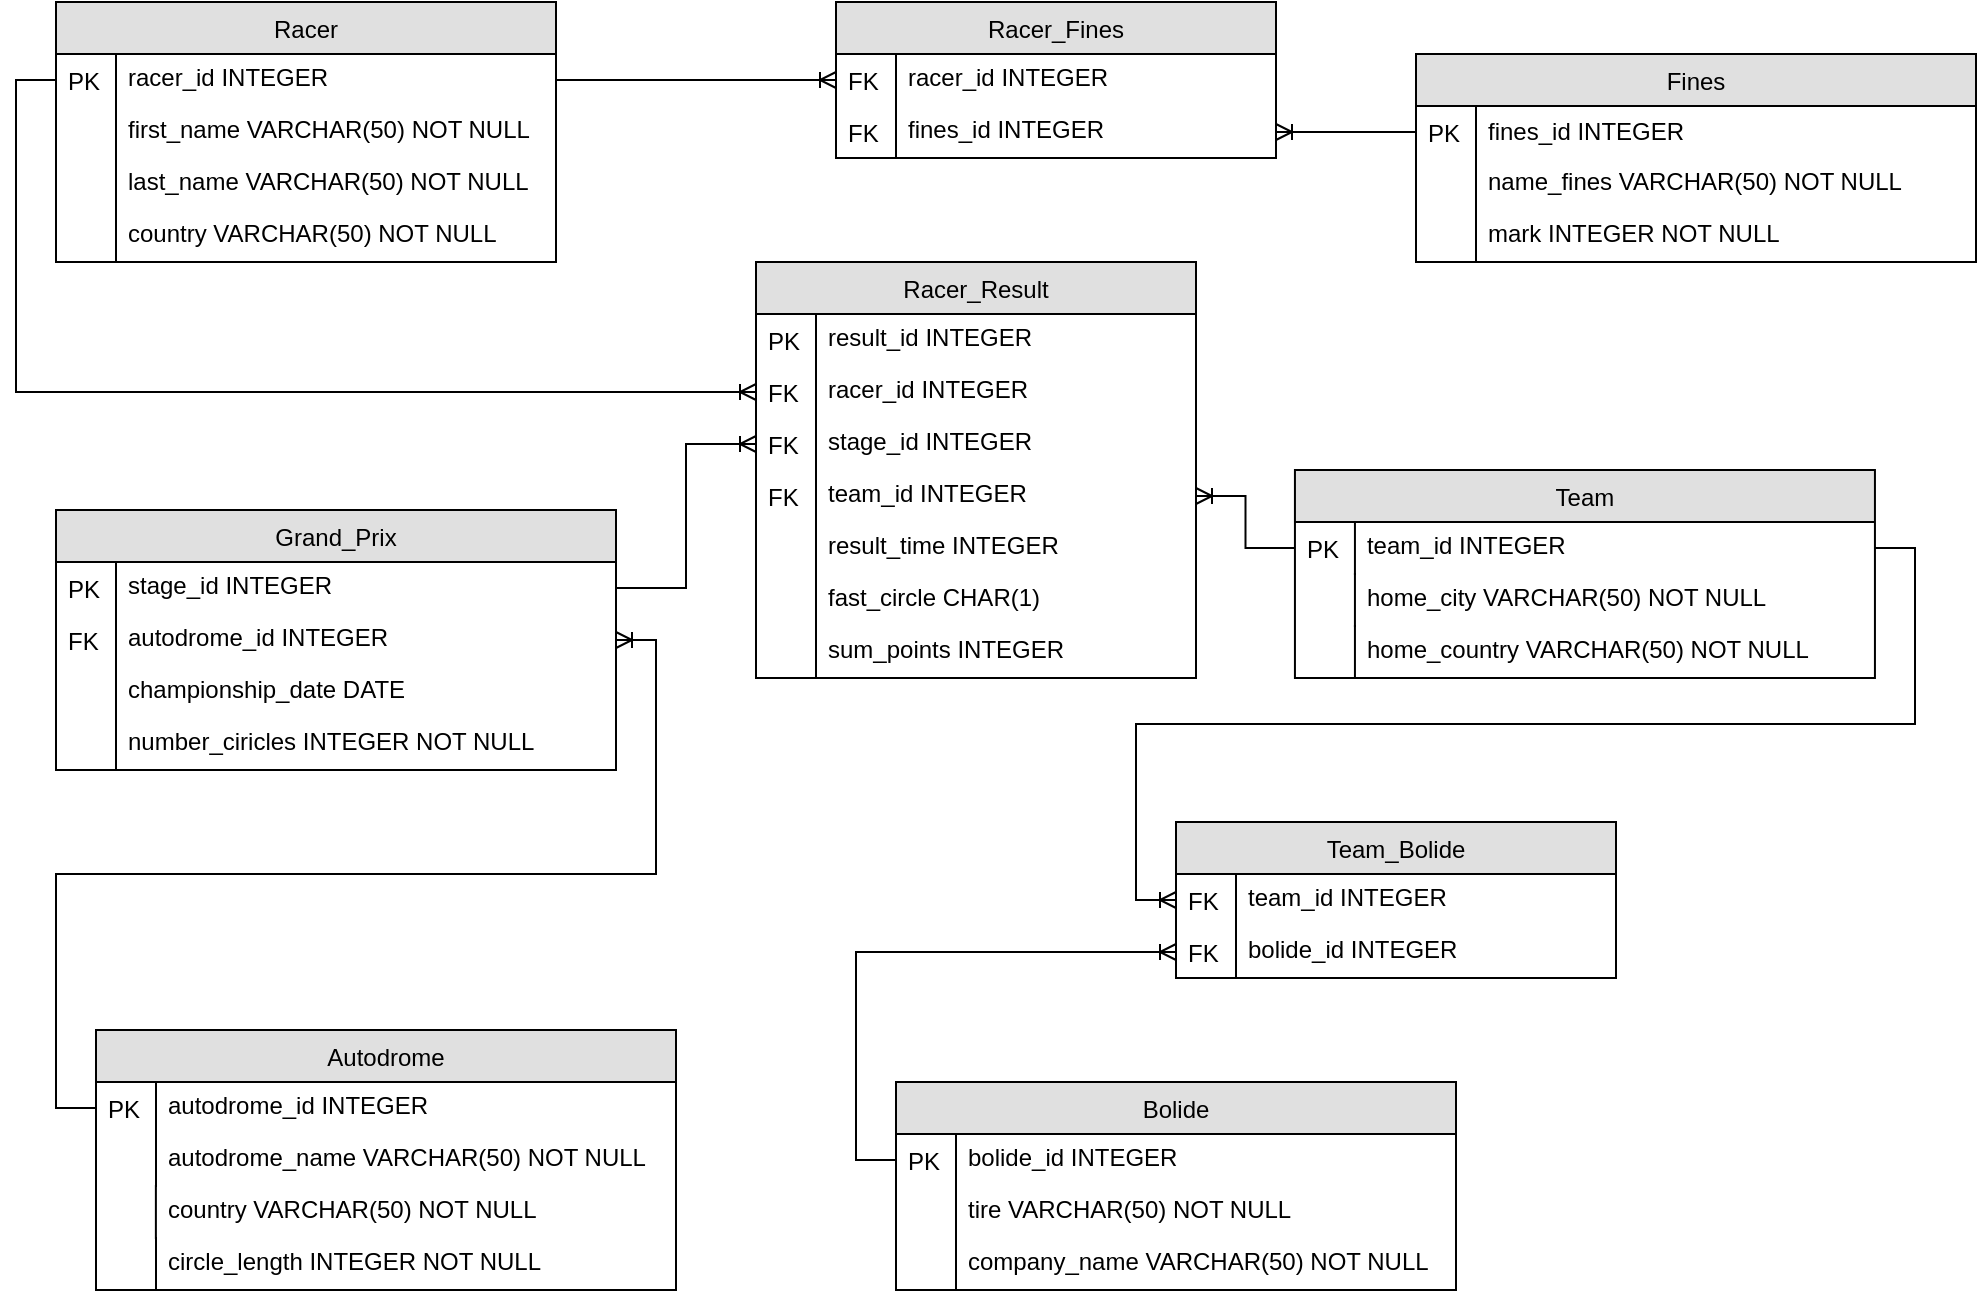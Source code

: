 <mxfile version="12.6.5" type="device"><diagram name="Page-1" id="2ca16b54-16f6-2749-3443-fa8db7711227"><mxGraphModel dx="749" dy="825" grid="1" gridSize="10" guides="1" tooltips="1" connect="1" arrows="1" fold="1" page="1" pageScale="1" pageWidth="1100" pageHeight="850" background="#ffffff" math="0" shadow="0"><root><mxCell id="0"/><mxCell id="1" parent="0"/><mxCell id="ac8D6K55QPLFqaJgQrFq-16" value="Racer" style="swimlane;fontStyle=0;childLayout=stackLayout;horizontal=1;startSize=26;fillColor=#e0e0e0;horizontalStack=0;resizeParent=1;resizeLast=0;collapsible=1;marginBottom=0;swimlaneFillColor=#ffffff;align=center;" vertex="1" parent="1"><mxGeometry x="190" y="70" width="250" height="130" as="geometry"/></mxCell><mxCell id="ac8D6K55QPLFqaJgQrFq-17" value="racer_id INTEGER " style="shape=partialRectangle;top=0;left=0;right=0;bottom=0;align=left;verticalAlign=top;spacingTop=-2;fillColor=none;spacingLeft=34;spacingRight=4;overflow=hidden;rotatable=0;points=[[0,0.5],[1,0.5]];portConstraint=eastwest;dropTarget=0;" vertex="1" parent="ac8D6K55QPLFqaJgQrFq-16"><mxGeometry y="26" width="250" height="26" as="geometry"/></mxCell><mxCell id="ac8D6K55QPLFqaJgQrFq-18" value="PK" style="shape=partialRectangle;top=0;left=0;bottom=0;fillColor=none;align=left;verticalAlign=middle;spacingLeft=4;spacingRight=4;overflow=hidden;rotatable=0;points=[];portConstraint=eastwest;part=1;" vertex="1" connectable="0" parent="ac8D6K55QPLFqaJgQrFq-17"><mxGeometry width="30" height="26" as="geometry"/></mxCell><mxCell id="ac8D6K55QPLFqaJgQrFq-19" value="first_name VARCHAR(50) NOT NULL" style="shape=partialRectangle;top=0;left=0;right=0;bottom=0;align=left;verticalAlign=top;spacingTop=-2;fillColor=none;spacingLeft=34;spacingRight=4;overflow=hidden;rotatable=0;points=[[0,0.5],[1,0.5]];portConstraint=eastwest;dropTarget=0;" vertex="1" parent="ac8D6K55QPLFqaJgQrFq-16"><mxGeometry y="52" width="250" height="26" as="geometry"/></mxCell><mxCell id="ac8D6K55QPLFqaJgQrFq-20" value="" style="shape=partialRectangle;top=0;left=0;bottom=0;fillColor=none;align=left;verticalAlign=middle;spacingLeft=4;spacingRight=4;overflow=hidden;rotatable=0;points=[];portConstraint=eastwest;part=1;" vertex="1" connectable="0" parent="ac8D6K55QPLFqaJgQrFq-19"><mxGeometry width="30" height="26" as="geometry"/></mxCell><mxCell id="ac8D6K55QPLFqaJgQrFq-21" value="last_name VARCHAR(50) NOT NULL" style="shape=partialRectangle;top=0;left=0;right=0;bottom=0;align=left;verticalAlign=top;spacingTop=-2;fillColor=none;spacingLeft=34;spacingRight=4;overflow=hidden;rotatable=0;points=[[0,0.5],[1,0.5]];portConstraint=eastwest;dropTarget=0;" vertex="1" parent="ac8D6K55QPLFqaJgQrFq-16"><mxGeometry y="78" width="250" height="26" as="geometry"/></mxCell><mxCell id="ac8D6K55QPLFqaJgQrFq-22" value="" style="shape=partialRectangle;top=0;left=0;bottom=0;fillColor=none;align=left;verticalAlign=middle;spacingLeft=4;spacingRight=4;overflow=hidden;rotatable=0;points=[];portConstraint=eastwest;part=1;" vertex="1" connectable="0" parent="ac8D6K55QPLFqaJgQrFq-21"><mxGeometry width="30" height="26" as="geometry"/></mxCell><mxCell id="ac8D6K55QPLFqaJgQrFq-23" value="country VARCHAR(50) NOT NULL" style="shape=partialRectangle;top=0;left=0;right=0;bottom=0;align=left;verticalAlign=top;spacingTop=-2;fillColor=none;spacingLeft=34;spacingRight=4;overflow=hidden;rotatable=0;points=[[0,0.5],[1,0.5]];portConstraint=eastwest;dropTarget=0;" vertex="1" parent="ac8D6K55QPLFqaJgQrFq-16"><mxGeometry y="104" width="250" height="26" as="geometry"/></mxCell><mxCell id="ac8D6K55QPLFqaJgQrFq-24" value="" style="shape=partialRectangle;top=0;left=0;bottom=0;fillColor=none;align=left;verticalAlign=middle;spacingLeft=4;spacingRight=4;overflow=hidden;rotatable=0;points=[];portConstraint=eastwest;part=1;" vertex="1" connectable="0" parent="ac8D6K55QPLFqaJgQrFq-23"><mxGeometry width="30" height="26" as="geometry"/></mxCell><mxCell id="ac8D6K55QPLFqaJgQrFq-25" value="Racer_Result" style="swimlane;fontStyle=0;childLayout=stackLayout;horizontal=1;startSize=26;fillColor=#e0e0e0;horizontalStack=0;resizeParent=1;resizeLast=0;collapsible=1;marginBottom=0;swimlaneFillColor=#ffffff;align=center;" vertex="1" parent="1"><mxGeometry x="540" y="200" width="220" height="208" as="geometry"/></mxCell><mxCell id="ac8D6K55QPLFqaJgQrFq-26" value="result_id INTEGER " style="shape=partialRectangle;top=0;left=0;right=0;bottom=0;align=left;verticalAlign=top;spacingTop=-2;fillColor=none;spacingLeft=34;spacingRight=4;overflow=hidden;rotatable=0;points=[[0,0.5],[1,0.5]];portConstraint=eastwest;dropTarget=0;" vertex="1" parent="ac8D6K55QPLFqaJgQrFq-25"><mxGeometry y="26" width="220" height="26" as="geometry"/></mxCell><mxCell id="ac8D6K55QPLFqaJgQrFq-27" value="PK" style="shape=partialRectangle;top=0;left=0;bottom=0;fillColor=none;align=left;verticalAlign=middle;spacingLeft=4;spacingRight=4;overflow=hidden;rotatable=0;points=[];portConstraint=eastwest;part=1;" vertex="1" connectable="0" parent="ac8D6K55QPLFqaJgQrFq-26"><mxGeometry width="30" height="26" as="geometry"/></mxCell><mxCell id="ac8D6K55QPLFqaJgQrFq-28" value="racer_id INTEGER" style="shape=partialRectangle;top=0;left=0;right=0;bottom=0;align=left;verticalAlign=top;spacingTop=-2;fillColor=none;spacingLeft=34;spacingRight=4;overflow=hidden;rotatable=0;points=[[0,0.5],[1,0.5]];portConstraint=eastwest;dropTarget=0;" vertex="1" parent="ac8D6K55QPLFqaJgQrFq-25"><mxGeometry y="52" width="220" height="26" as="geometry"/></mxCell><mxCell id="ac8D6K55QPLFqaJgQrFq-29" value="FK" style="shape=partialRectangle;top=0;left=0;bottom=0;fillColor=none;align=left;verticalAlign=middle;spacingLeft=4;spacingRight=4;overflow=hidden;rotatable=0;points=[];portConstraint=eastwest;part=1;" vertex="1" connectable="0" parent="ac8D6K55QPLFqaJgQrFq-28"><mxGeometry width="30" height="26" as="geometry"/></mxCell><mxCell id="ac8D6K55QPLFqaJgQrFq-30" value="stage_id INTEGER" style="shape=partialRectangle;top=0;left=0;right=0;bottom=0;align=left;verticalAlign=top;spacingTop=-2;fillColor=none;spacingLeft=34;spacingRight=4;overflow=hidden;rotatable=0;points=[[0,0.5],[1,0.5]];portConstraint=eastwest;dropTarget=0;" vertex="1" parent="ac8D6K55QPLFqaJgQrFq-25"><mxGeometry y="78" width="220" height="26" as="geometry"/></mxCell><mxCell id="ac8D6K55QPLFqaJgQrFq-31" value="FK" style="shape=partialRectangle;top=0;left=0;bottom=0;fillColor=none;align=left;verticalAlign=middle;spacingLeft=4;spacingRight=4;overflow=hidden;rotatable=0;points=[];portConstraint=eastwest;part=1;" vertex="1" connectable="0" parent="ac8D6K55QPLFqaJgQrFq-30"><mxGeometry width="30" height="26" as="geometry"/></mxCell><mxCell id="ac8D6K55QPLFqaJgQrFq-32" value="team_id INTEGER" style="shape=partialRectangle;top=0;left=0;right=0;bottom=0;align=left;verticalAlign=top;spacingTop=-2;fillColor=none;spacingLeft=34;spacingRight=4;overflow=hidden;rotatable=0;points=[[0,0.5],[1,0.5]];portConstraint=eastwest;dropTarget=0;" vertex="1" parent="ac8D6K55QPLFqaJgQrFq-25"><mxGeometry y="104" width="220" height="26" as="geometry"/></mxCell><mxCell id="ac8D6K55QPLFqaJgQrFq-33" value="FK" style="shape=partialRectangle;top=0;left=0;bottom=0;fillColor=none;align=left;verticalAlign=middle;spacingLeft=4;spacingRight=4;overflow=hidden;rotatable=0;points=[];portConstraint=eastwest;part=1;" vertex="1" connectable="0" parent="ac8D6K55QPLFqaJgQrFq-32"><mxGeometry width="30" height="26" as="geometry"/></mxCell><mxCell id="ac8D6K55QPLFqaJgQrFq-34" value="result_time INTEGER" style="shape=partialRectangle;top=0;left=0;right=0;bottom=0;align=left;verticalAlign=top;spacingTop=-2;fillColor=none;spacingLeft=34;spacingRight=4;overflow=hidden;rotatable=0;points=[[0,0.5],[1,0.5]];portConstraint=eastwest;dropTarget=0;" vertex="1" parent="ac8D6K55QPLFqaJgQrFq-25"><mxGeometry y="130" width="220" height="26" as="geometry"/></mxCell><mxCell id="ac8D6K55QPLFqaJgQrFq-35" value="" style="shape=partialRectangle;top=0;left=0;bottom=0;fillColor=none;align=left;verticalAlign=middle;spacingLeft=4;spacingRight=4;overflow=hidden;rotatable=0;points=[];portConstraint=eastwest;part=1;" vertex="1" connectable="0" parent="ac8D6K55QPLFqaJgQrFq-34"><mxGeometry width="30" height="26" as="geometry"/></mxCell><mxCell id="ac8D6K55QPLFqaJgQrFq-36" value="fast_circle CHAR(1)" style="shape=partialRectangle;top=0;left=0;right=0;bottom=0;align=left;verticalAlign=top;spacingTop=-2;fillColor=none;spacingLeft=34;spacingRight=4;overflow=hidden;rotatable=0;points=[[0,0.5],[1,0.5]];portConstraint=eastwest;dropTarget=0;" vertex="1" parent="ac8D6K55QPLFqaJgQrFq-25"><mxGeometry y="156" width="220" height="26" as="geometry"/></mxCell><mxCell id="ac8D6K55QPLFqaJgQrFq-37" value="" style="shape=partialRectangle;top=0;left=0;bottom=0;fillColor=none;align=left;verticalAlign=middle;spacingLeft=4;spacingRight=4;overflow=hidden;rotatable=0;points=[];portConstraint=eastwest;part=1;" vertex="1" connectable="0" parent="ac8D6K55QPLFqaJgQrFq-36"><mxGeometry width="30" height="26" as="geometry"/></mxCell><mxCell id="ac8D6K55QPLFqaJgQrFq-38" value="sum_points INTEGER" style="shape=partialRectangle;top=0;left=0;right=0;bottom=0;align=left;verticalAlign=top;spacingTop=-2;fillColor=none;spacingLeft=34;spacingRight=4;overflow=hidden;rotatable=0;points=[[0,0.5],[1,0.5]];portConstraint=eastwest;dropTarget=0;" vertex="1" parent="ac8D6K55QPLFqaJgQrFq-25"><mxGeometry y="182" width="220" height="26" as="geometry"/></mxCell><mxCell id="ac8D6K55QPLFqaJgQrFq-39" value="" style="shape=partialRectangle;top=0;left=0;bottom=0;fillColor=none;align=left;verticalAlign=middle;spacingLeft=4;spacingRight=4;overflow=hidden;rotatable=0;points=[];portConstraint=eastwest;part=1;" vertex="1" connectable="0" parent="ac8D6K55QPLFqaJgQrFq-38"><mxGeometry width="30" height="26" as="geometry"/></mxCell><mxCell id="ac8D6K55QPLFqaJgQrFq-40" value="Grand_Prix" style="swimlane;fontStyle=0;childLayout=stackLayout;horizontal=1;startSize=26;fillColor=#e0e0e0;horizontalStack=0;resizeParent=1;resizeLast=0;collapsible=1;marginBottom=0;swimlaneFillColor=#ffffff;align=center;" vertex="1" parent="1"><mxGeometry x="190" y="324" width="280" height="130" as="geometry"/></mxCell><mxCell id="ac8D6K55QPLFqaJgQrFq-41" value="stage_id INTEGER " style="shape=partialRectangle;top=0;left=0;right=0;bottom=0;align=left;verticalAlign=top;spacingTop=-2;fillColor=none;spacingLeft=34;spacingRight=4;overflow=hidden;rotatable=0;points=[[0,0.5],[1,0.5]];portConstraint=eastwest;dropTarget=0;" vertex="1" parent="ac8D6K55QPLFqaJgQrFq-40"><mxGeometry y="26" width="280" height="26" as="geometry"/></mxCell><mxCell id="ac8D6K55QPLFqaJgQrFq-42" value="PK" style="shape=partialRectangle;top=0;left=0;bottom=0;fillColor=none;align=left;verticalAlign=middle;spacingLeft=4;spacingRight=4;overflow=hidden;rotatable=0;points=[];portConstraint=eastwest;part=1;" vertex="1" connectable="0" parent="ac8D6K55QPLFqaJgQrFq-41"><mxGeometry width="30" height="26" as="geometry"/></mxCell><mxCell id="ac8D6K55QPLFqaJgQrFq-43" value="autodrome_id INTEGER" style="shape=partialRectangle;top=0;left=0;right=0;bottom=0;align=left;verticalAlign=top;spacingTop=-2;fillColor=none;spacingLeft=34;spacingRight=4;overflow=hidden;rotatable=0;points=[[0,0.5],[1,0.5]];portConstraint=eastwest;dropTarget=0;" vertex="1" parent="ac8D6K55QPLFqaJgQrFq-40"><mxGeometry y="52" width="280" height="26" as="geometry"/></mxCell><mxCell id="ac8D6K55QPLFqaJgQrFq-44" value="FK" style="shape=partialRectangle;top=0;left=0;bottom=0;fillColor=none;align=left;verticalAlign=middle;spacingLeft=4;spacingRight=4;overflow=hidden;rotatable=0;points=[];portConstraint=eastwest;part=1;" vertex="1" connectable="0" parent="ac8D6K55QPLFqaJgQrFq-43"><mxGeometry width="30" height="26" as="geometry"/></mxCell><mxCell id="ac8D6K55QPLFqaJgQrFq-45" value="championship_date DATE" style="shape=partialRectangle;top=0;left=0;right=0;bottom=0;align=left;verticalAlign=top;spacingTop=-2;fillColor=none;spacingLeft=34;spacingRight=4;overflow=hidden;rotatable=0;points=[[0,0.5],[1,0.5]];portConstraint=eastwest;dropTarget=0;" vertex="1" parent="ac8D6K55QPLFqaJgQrFq-40"><mxGeometry y="78" width="280" height="26" as="geometry"/></mxCell><mxCell id="ac8D6K55QPLFqaJgQrFq-46" value="" style="shape=partialRectangle;top=0;left=0;bottom=0;fillColor=none;align=left;verticalAlign=middle;spacingLeft=4;spacingRight=4;overflow=hidden;rotatable=0;points=[];portConstraint=eastwest;part=1;" vertex="1" connectable="0" parent="ac8D6K55QPLFqaJgQrFq-45"><mxGeometry width="30" height="26" as="geometry"/></mxCell><mxCell id="ac8D6K55QPLFqaJgQrFq-47" value="number_ciricles INTEGER NOT NULL" style="shape=partialRectangle;top=0;left=0;right=0;bottom=0;align=left;verticalAlign=top;spacingTop=-2;fillColor=none;spacingLeft=34;spacingRight=4;overflow=hidden;rotatable=0;points=[[0,0.5],[1,0.5]];portConstraint=eastwest;dropTarget=0;" vertex="1" parent="ac8D6K55QPLFqaJgQrFq-40"><mxGeometry y="104" width="280" height="26" as="geometry"/></mxCell><mxCell id="ac8D6K55QPLFqaJgQrFq-48" value="" style="shape=partialRectangle;top=0;left=0;bottom=0;fillColor=none;align=left;verticalAlign=middle;spacingLeft=4;spacingRight=4;overflow=hidden;rotatable=0;points=[];portConstraint=eastwest;part=1;" vertex="1" connectable="0" parent="ac8D6K55QPLFqaJgQrFq-47"><mxGeometry width="30" height="26" as="geometry"/></mxCell><mxCell id="ac8D6K55QPLFqaJgQrFq-49" value="Autodrome" style="swimlane;fontStyle=0;childLayout=stackLayout;horizontal=1;startSize=26;fillColor=#e0e0e0;horizontalStack=0;resizeParent=1;resizeLast=0;collapsible=1;marginBottom=0;swimlaneFillColor=#ffffff;align=center;" vertex="1" parent="1"><mxGeometry x="210" y="584" width="290" height="130" as="geometry"/></mxCell><mxCell id="ac8D6K55QPLFqaJgQrFq-50" value="autodrome_id INTEGER " style="shape=partialRectangle;top=0;left=0;right=0;bottom=0;align=left;verticalAlign=top;spacingTop=-2;fillColor=none;spacingLeft=34;spacingRight=4;overflow=hidden;rotatable=0;points=[[0,0.5],[1,0.5]];portConstraint=eastwest;dropTarget=0;" vertex="1" parent="ac8D6K55QPLFqaJgQrFq-49"><mxGeometry y="26" width="290" height="26" as="geometry"/></mxCell><mxCell id="ac8D6K55QPLFqaJgQrFq-51" value="PK" style="shape=partialRectangle;top=0;left=0;bottom=0;fillColor=none;align=left;verticalAlign=middle;spacingLeft=4;spacingRight=4;overflow=hidden;rotatable=0;points=[];portConstraint=eastwest;part=1;" vertex="1" connectable="0" parent="ac8D6K55QPLFqaJgQrFq-50"><mxGeometry width="30" height="26" as="geometry"/></mxCell><mxCell id="ac8D6K55QPLFqaJgQrFq-92" value="autodrome_name VARCHAR(50) NOT NULL" style="shape=partialRectangle;top=0;left=0;right=0;bottom=0;align=left;verticalAlign=top;spacingTop=-2;fillColor=none;spacingLeft=34;spacingRight=4;overflow=hidden;rotatable=0;points=[[0,0.5],[1,0.5]];portConstraint=eastwest;dropTarget=0;" vertex="1" parent="ac8D6K55QPLFqaJgQrFq-49"><mxGeometry y="52" width="290" height="26" as="geometry"/></mxCell><mxCell id="ac8D6K55QPLFqaJgQrFq-93" value="" style="shape=partialRectangle;top=0;left=0;bottom=0;fillColor=none;align=left;verticalAlign=middle;spacingLeft=4;spacingRight=4;overflow=hidden;rotatable=0;points=[];portConstraint=eastwest;part=1;" vertex="1" connectable="0" parent="ac8D6K55QPLFqaJgQrFq-92"><mxGeometry width="30" height="26" as="geometry"/></mxCell><mxCell id="ac8D6K55QPLFqaJgQrFq-54" value="country VARCHAR(50) NOT NULL" style="shape=partialRectangle;top=0;left=0;right=0;bottom=0;align=left;verticalAlign=top;spacingTop=-2;fillColor=none;spacingLeft=34;spacingRight=4;overflow=hidden;rotatable=0;points=[[0,0.5],[1,0.5]];portConstraint=eastwest;dropTarget=0;" vertex="1" parent="ac8D6K55QPLFqaJgQrFq-49"><mxGeometry y="78" width="290" height="26" as="geometry"/></mxCell><mxCell id="ac8D6K55QPLFqaJgQrFq-55" value="" style="shape=partialRectangle;top=0;left=0;bottom=0;fillColor=none;align=left;verticalAlign=middle;spacingLeft=4;spacingRight=4;overflow=hidden;rotatable=0;points=[];portConstraint=eastwest;part=1;" vertex="1" connectable="0" parent="ac8D6K55QPLFqaJgQrFq-54"><mxGeometry width="29.943" height="26" as="geometry"/></mxCell><mxCell id="ac8D6K55QPLFqaJgQrFq-56" value="circle_length INTEGER NOT NULL" style="shape=partialRectangle;top=0;left=0;right=0;bottom=0;align=left;verticalAlign=top;spacingTop=-2;fillColor=none;spacingLeft=34;spacingRight=4;overflow=hidden;rotatable=0;points=[[0,0.5],[1,0.5]];portConstraint=eastwest;dropTarget=0;" vertex="1" parent="ac8D6K55QPLFqaJgQrFq-49"><mxGeometry y="104" width="290" height="26" as="geometry"/></mxCell><mxCell id="ac8D6K55QPLFqaJgQrFq-57" value="" style="shape=partialRectangle;top=0;left=0;bottom=0;fillColor=none;align=left;verticalAlign=middle;spacingLeft=4;spacingRight=4;overflow=hidden;rotatable=0;points=[];portConstraint=eastwest;part=1;" vertex="1" connectable="0" parent="ac8D6K55QPLFqaJgQrFq-56"><mxGeometry width="30" height="26" as="geometry"/></mxCell><mxCell id="ac8D6K55QPLFqaJgQrFq-58" value="Bolide" style="swimlane;fontStyle=0;childLayout=stackLayout;horizontal=1;startSize=26;fillColor=#e0e0e0;horizontalStack=0;resizeParent=1;resizeLast=0;collapsible=1;marginBottom=0;swimlaneFillColor=#ffffff;align=center;" vertex="1" parent="1"><mxGeometry x="610" y="610" width="280" height="104" as="geometry"/></mxCell><mxCell id="ac8D6K55QPLFqaJgQrFq-59" value="bolide_id INTEGER " style="shape=partialRectangle;top=0;left=0;right=0;bottom=0;align=left;verticalAlign=top;spacingTop=-2;fillColor=none;spacingLeft=34;spacingRight=4;overflow=hidden;rotatable=0;points=[[0,0.5],[1,0.5]];portConstraint=eastwest;dropTarget=0;" vertex="1" parent="ac8D6K55QPLFqaJgQrFq-58"><mxGeometry y="26" width="280" height="26" as="geometry"/></mxCell><mxCell id="ac8D6K55QPLFqaJgQrFq-60" value="PK" style="shape=partialRectangle;top=0;left=0;bottom=0;fillColor=none;align=left;verticalAlign=middle;spacingLeft=4;spacingRight=4;overflow=hidden;rotatable=0;points=[];portConstraint=eastwest;part=1;" vertex="1" connectable="0" parent="ac8D6K55QPLFqaJgQrFq-59"><mxGeometry width="30" height="26" as="geometry"/></mxCell><mxCell id="ac8D6K55QPLFqaJgQrFq-61" value="tire VARCHAR(50) NOT NULL" style="shape=partialRectangle;top=0;left=0;right=0;bottom=0;align=left;verticalAlign=top;spacingTop=-2;fillColor=none;spacingLeft=34;spacingRight=4;overflow=hidden;rotatable=0;points=[[0,0.5],[1,0.5]];portConstraint=eastwest;dropTarget=0;" vertex="1" parent="ac8D6K55QPLFqaJgQrFq-58"><mxGeometry y="52" width="280" height="26" as="geometry"/></mxCell><mxCell id="ac8D6K55QPLFqaJgQrFq-62" value="" style="shape=partialRectangle;top=0;left=0;bottom=0;fillColor=none;align=left;verticalAlign=middle;spacingLeft=4;spacingRight=4;overflow=hidden;rotatable=0;points=[];portConstraint=eastwest;part=1;" vertex="1" connectable="0" parent="ac8D6K55QPLFqaJgQrFq-61"><mxGeometry width="30" height="26" as="geometry"/></mxCell><mxCell id="ac8D6K55QPLFqaJgQrFq-63" value="company_name VARCHAR(50) NOT NULL" style="shape=partialRectangle;top=0;left=0;right=0;bottom=0;align=left;verticalAlign=top;spacingTop=-2;fillColor=none;spacingLeft=34;spacingRight=4;overflow=hidden;rotatable=0;points=[[0,0.5],[1,0.5]];portConstraint=eastwest;dropTarget=0;" vertex="1" parent="ac8D6K55QPLFqaJgQrFq-58"><mxGeometry y="78" width="280" height="26" as="geometry"/></mxCell><mxCell id="ac8D6K55QPLFqaJgQrFq-64" value="" style="shape=partialRectangle;top=0;left=0;bottom=0;fillColor=none;align=left;verticalAlign=middle;spacingLeft=4;spacingRight=4;overflow=hidden;rotatable=0;points=[];portConstraint=eastwest;part=1;" vertex="1" connectable="0" parent="ac8D6K55QPLFqaJgQrFq-63"><mxGeometry width="30" height="26" as="geometry"/></mxCell><mxCell id="ac8D6K55QPLFqaJgQrFq-65" value="Team" style="swimlane;fontStyle=0;childLayout=stackLayout;horizontal=1;startSize=26;fillColor=#e0e0e0;horizontalStack=0;resizeParent=1;resizeLast=0;collapsible=1;marginBottom=0;swimlaneFillColor=#ffffff;align=center;" vertex="1" parent="1"><mxGeometry x="809.47" y="304" width="290" height="104" as="geometry"/></mxCell><mxCell id="ac8D6K55QPLFqaJgQrFq-66" value="team_id INTEGER " style="shape=partialRectangle;top=0;left=0;right=0;bottom=0;align=left;verticalAlign=top;spacingTop=-2;fillColor=none;spacingLeft=34;spacingRight=4;overflow=hidden;rotatable=0;points=[[0,0.5],[1,0.5]];portConstraint=eastwest;dropTarget=0;" vertex="1" parent="ac8D6K55QPLFqaJgQrFq-65"><mxGeometry y="26" width="290" height="26" as="geometry"/></mxCell><mxCell id="ac8D6K55QPLFqaJgQrFq-67" value="PK" style="shape=partialRectangle;top=0;left=0;bottom=0;fillColor=none;align=left;verticalAlign=middle;spacingLeft=4;spacingRight=4;overflow=hidden;rotatable=0;points=[];portConstraint=eastwest;part=1;" vertex="1" connectable="0" parent="ac8D6K55QPLFqaJgQrFq-66"><mxGeometry width="30" height="26" as="geometry"/></mxCell><mxCell id="ac8D6K55QPLFqaJgQrFq-68" value="home_city VARCHAR(50) NOT NULL" style="shape=partialRectangle;top=0;left=0;right=0;bottom=0;align=left;verticalAlign=top;spacingTop=-2;fillColor=none;spacingLeft=34;spacingRight=4;overflow=hidden;rotatable=0;points=[[0,0.5],[1,0.5]];portConstraint=eastwest;dropTarget=0;" vertex="1" parent="ac8D6K55QPLFqaJgQrFq-65"><mxGeometry y="52" width="290" height="26" as="geometry"/></mxCell><mxCell id="ac8D6K55QPLFqaJgQrFq-69" value="" style="shape=partialRectangle;top=0;left=0;bottom=0;fillColor=none;align=left;verticalAlign=middle;spacingLeft=4;spacingRight=4;overflow=hidden;rotatable=0;points=[];portConstraint=eastwest;part=1;" vertex="1" connectable="0" parent="ac8D6K55QPLFqaJgQrFq-68"><mxGeometry width="30" height="26" as="geometry"/></mxCell><mxCell id="ac8D6K55QPLFqaJgQrFq-70" value="home_country VARCHAR(50) NOT NULL" style="shape=partialRectangle;top=0;left=0;right=0;bottom=0;align=left;verticalAlign=top;spacingTop=-2;fillColor=none;spacingLeft=34;spacingRight=4;overflow=hidden;rotatable=0;points=[[0,0.5],[1,0.5]];portConstraint=eastwest;dropTarget=0;" vertex="1" parent="ac8D6K55QPLFqaJgQrFq-65"><mxGeometry y="78" width="290" height="26" as="geometry"/></mxCell><mxCell id="ac8D6K55QPLFqaJgQrFq-71" value="" style="shape=partialRectangle;top=0;left=0;bottom=0;fillColor=none;align=left;verticalAlign=middle;spacingLeft=4;spacingRight=4;overflow=hidden;rotatable=0;points=[];portConstraint=eastwest;part=1;" vertex="1" connectable="0" parent="ac8D6K55QPLFqaJgQrFq-70"><mxGeometry width="30" height="26" as="geometry"/></mxCell><mxCell id="ac8D6K55QPLFqaJgQrFq-72" value="Fines" style="swimlane;fontStyle=0;childLayout=stackLayout;horizontal=1;startSize=26;fillColor=#e0e0e0;horizontalStack=0;resizeParent=1;resizeLast=0;collapsible=1;marginBottom=0;swimlaneFillColor=#ffffff;align=center;" vertex="1" parent="1"><mxGeometry x="870" y="96" width="280" height="104" as="geometry"/></mxCell><mxCell id="ac8D6K55QPLFqaJgQrFq-73" value="fines_id INTEGER " style="shape=partialRectangle;top=0;left=0;right=0;bottom=0;align=left;verticalAlign=middle;spacingTop=-2;fillColor=none;spacingLeft=34;spacingRight=4;overflow=hidden;rotatable=0;points=[[0,0.5],[1,0.5]];portConstraint=eastwest;dropTarget=0;" vertex="1" parent="ac8D6K55QPLFqaJgQrFq-72"><mxGeometry y="26" width="280" height="26" as="geometry"/></mxCell><mxCell id="ac8D6K55QPLFqaJgQrFq-74" value="PK" style="shape=partialRectangle;top=0;left=0;bottom=0;fillColor=none;align=left;verticalAlign=middle;spacingLeft=4;spacingRight=4;overflow=hidden;rotatable=0;points=[];portConstraint=eastwest;part=1;" vertex="1" connectable="0" parent="ac8D6K55QPLFqaJgQrFq-73"><mxGeometry width="30" height="26" as="geometry"/></mxCell><mxCell id="ac8D6K55QPLFqaJgQrFq-75" value="name_fines VARCHAR(50) NOT NULL" style="shape=partialRectangle;top=0;left=0;right=0;bottom=0;align=left;verticalAlign=top;spacingTop=-2;fillColor=none;spacingLeft=34;spacingRight=4;overflow=hidden;rotatable=0;points=[[0,0.5],[1,0.5]];portConstraint=eastwest;dropTarget=0;" vertex="1" parent="ac8D6K55QPLFqaJgQrFq-72"><mxGeometry y="52" width="280" height="26" as="geometry"/></mxCell><mxCell id="ac8D6K55QPLFqaJgQrFq-76" value="" style="shape=partialRectangle;top=0;left=0;bottom=0;fillColor=none;align=left;verticalAlign=middle;spacingLeft=4;spacingRight=4;overflow=hidden;rotatable=0;points=[];portConstraint=eastwest;part=1;" vertex="1" connectable="0" parent="ac8D6K55QPLFqaJgQrFq-75"><mxGeometry width="30" height="26" as="geometry"/></mxCell><mxCell id="ac8D6K55QPLFqaJgQrFq-77" value="mark INTEGER NOT NULL" style="shape=partialRectangle;top=0;left=0;right=0;bottom=0;align=left;verticalAlign=top;spacingTop=-2;fillColor=none;spacingLeft=34;spacingRight=4;overflow=hidden;rotatable=0;points=[[0,0.5],[1,0.5]];portConstraint=eastwest;dropTarget=0;" vertex="1" parent="ac8D6K55QPLFqaJgQrFq-72"><mxGeometry y="78" width="280" height="26" as="geometry"/></mxCell><mxCell id="ac8D6K55QPLFqaJgQrFq-78" value="" style="shape=partialRectangle;top=0;left=0;bottom=0;fillColor=none;align=left;verticalAlign=middle;spacingLeft=4;spacingRight=4;overflow=hidden;rotatable=0;points=[];portConstraint=eastwest;part=1;" vertex="1" connectable="0" parent="ac8D6K55QPLFqaJgQrFq-77"><mxGeometry width="30" height="26" as="geometry"/></mxCell><mxCell id="ac8D6K55QPLFqaJgQrFq-79" value="Racer_Fines" style="swimlane;fontStyle=0;childLayout=stackLayout;horizontal=1;startSize=26;fillColor=#e0e0e0;horizontalStack=0;resizeParent=1;resizeLast=0;collapsible=1;marginBottom=0;swimlaneFillColor=#ffffff;align=center;" vertex="1" parent="1"><mxGeometry x="580" y="70" width="220" height="78" as="geometry"/></mxCell><mxCell id="ac8D6K55QPLFqaJgQrFq-80" value="racer_id INTEGER" style="shape=partialRectangle;top=0;left=0;right=0;bottom=0;align=left;verticalAlign=top;spacingTop=-2;fillColor=none;spacingLeft=34;spacingRight=4;overflow=hidden;rotatable=0;points=[[0,0.5],[1,0.5]];portConstraint=eastwest;dropTarget=0;" vertex="1" parent="ac8D6K55QPLFqaJgQrFq-79"><mxGeometry y="26" width="220" height="26" as="geometry"/></mxCell><mxCell id="ac8D6K55QPLFqaJgQrFq-81" value="FK" style="shape=partialRectangle;top=0;left=0;bottom=0;fillColor=none;align=left;verticalAlign=middle;spacingLeft=4;spacingRight=4;overflow=hidden;rotatable=0;points=[];portConstraint=eastwest;part=1;" vertex="1" connectable="0" parent="ac8D6K55QPLFqaJgQrFq-80"><mxGeometry width="30" height="26" as="geometry"/></mxCell><mxCell id="ac8D6K55QPLFqaJgQrFq-82" value="fines_id INTEGER" style="shape=partialRectangle;top=0;left=0;right=0;bottom=0;align=left;verticalAlign=top;spacingTop=-2;fillColor=none;spacingLeft=34;spacingRight=4;overflow=hidden;rotatable=0;points=[[0,0.5],[1,0.5]];portConstraint=eastwest;dropTarget=0;" vertex="1" parent="ac8D6K55QPLFqaJgQrFq-79"><mxGeometry y="52" width="220" height="26" as="geometry"/></mxCell><mxCell id="ac8D6K55QPLFqaJgQrFq-83" value="FK" style="shape=partialRectangle;top=0;left=0;bottom=0;fillColor=none;align=left;verticalAlign=middle;spacingLeft=4;spacingRight=4;overflow=hidden;rotatable=0;points=[];portConstraint=eastwest;part=1;" vertex="1" connectable="0" parent="ac8D6K55QPLFqaJgQrFq-82"><mxGeometry width="30" height="26" as="geometry"/></mxCell><mxCell id="ac8D6K55QPLFqaJgQrFq-84" value="Team_Bolide" style="swimlane;fontStyle=0;childLayout=stackLayout;horizontal=1;startSize=26;fillColor=#e0e0e0;horizontalStack=0;resizeParent=1;resizeLast=0;collapsible=1;marginBottom=0;swimlaneFillColor=#ffffff;align=center;" vertex="1" parent="1"><mxGeometry x="750" y="480" width="220" height="78" as="geometry"/></mxCell><mxCell id="ac8D6K55QPLFqaJgQrFq-85" value="team_id INTEGER" style="shape=partialRectangle;top=0;left=0;right=0;bottom=0;align=left;verticalAlign=top;spacingTop=-2;fillColor=none;spacingLeft=34;spacingRight=4;overflow=hidden;rotatable=0;points=[[0,0.5],[1,0.5]];portConstraint=eastwest;dropTarget=0;" vertex="1" parent="ac8D6K55QPLFqaJgQrFq-84"><mxGeometry y="26" width="220" height="26" as="geometry"/></mxCell><mxCell id="ac8D6K55QPLFqaJgQrFq-86" value="FK" style="shape=partialRectangle;top=0;left=0;bottom=0;fillColor=none;align=left;verticalAlign=middle;spacingLeft=4;spacingRight=4;overflow=hidden;rotatable=0;points=[];portConstraint=eastwest;part=1;" vertex="1" connectable="0" parent="ac8D6K55QPLFqaJgQrFq-85"><mxGeometry width="30" height="26" as="geometry"/></mxCell><mxCell id="ac8D6K55QPLFqaJgQrFq-87" value="bolide_id INTEGER" style="shape=partialRectangle;top=0;left=0;right=0;bottom=0;align=left;verticalAlign=top;spacingTop=-2;fillColor=none;spacingLeft=34;spacingRight=4;overflow=hidden;rotatable=0;points=[[0,0.5],[1,0.5]];portConstraint=eastwest;dropTarget=0;" vertex="1" parent="ac8D6K55QPLFqaJgQrFq-84"><mxGeometry y="52" width="220" height="26" as="geometry"/></mxCell><mxCell id="ac8D6K55QPLFqaJgQrFq-88" value="FK" style="shape=partialRectangle;top=0;left=0;bottom=0;fillColor=none;align=left;verticalAlign=middle;spacingLeft=4;spacingRight=4;overflow=hidden;rotatable=0;points=[];portConstraint=eastwest;part=1;" vertex="1" connectable="0" parent="ac8D6K55QPLFqaJgQrFq-87"><mxGeometry width="30" height="26" as="geometry"/></mxCell><mxCell id="ac8D6K55QPLFqaJgQrFq-96" style="edgeStyle=orthogonalEdgeStyle;rounded=0;orthogonalLoop=1;jettySize=auto;html=1;exitX=0;exitY=0.5;exitDx=0;exitDy=0;entryX=1;entryY=0.5;entryDx=0;entryDy=0;startArrow=ERoneToMany;startFill=0;strokeColor=#000000;endArrow=none;endFill=0;" edge="1" parent="1" source="ac8D6K55QPLFqaJgQrFq-80" target="ac8D6K55QPLFqaJgQrFq-17"><mxGeometry relative="1" as="geometry"/></mxCell><mxCell id="ac8D6K55QPLFqaJgQrFq-97" style="edgeStyle=orthogonalEdgeStyle;rounded=0;orthogonalLoop=1;jettySize=auto;html=1;exitX=1;exitY=0.5;exitDx=0;exitDy=0;startArrow=ERoneToMany;startFill=0;endArrow=none;endFill=0;strokeColor=#000000;entryX=0;entryY=0.5;entryDx=0;entryDy=0;" edge="1" parent="1" source="ac8D6K55QPLFqaJgQrFq-82" target="ac8D6K55QPLFqaJgQrFq-73"><mxGeometry relative="1" as="geometry"><mxPoint x="820" y="135.095" as="targetPoint"/></mxGeometry></mxCell><mxCell id="ac8D6K55QPLFqaJgQrFq-98" style="edgeStyle=orthogonalEdgeStyle;rounded=0;orthogonalLoop=1;jettySize=auto;html=1;entryX=0;entryY=0.5;entryDx=0;entryDy=0;startArrow=ERoneToMany;startFill=0;endArrow=none;endFill=0;strokeColor=#000000;" edge="1" parent="1" source="ac8D6K55QPLFqaJgQrFq-43" target="ac8D6K55QPLFqaJgQrFq-50"><mxGeometry relative="1" as="geometry"/></mxCell><mxCell id="ac8D6K55QPLFqaJgQrFq-101" style="edgeStyle=orthogonalEdgeStyle;rounded=0;orthogonalLoop=1;jettySize=auto;html=1;exitX=0;exitY=0.5;exitDx=0;exitDy=0;startArrow=ERoneToMany;startFill=0;endArrow=none;endFill=0;strokeColor=#000000;" edge="1" parent="1" source="ac8D6K55QPLFqaJgQrFq-30" target="ac8D6K55QPLFqaJgQrFq-41"><mxGeometry relative="1" as="geometry"/></mxCell><mxCell id="ac8D6K55QPLFqaJgQrFq-102" style="edgeStyle=orthogonalEdgeStyle;rounded=0;orthogonalLoop=1;jettySize=auto;html=1;exitX=0;exitY=0.5;exitDx=0;exitDy=0;entryX=0;entryY=0.5;entryDx=0;entryDy=0;startArrow=ERoneToMany;startFill=0;endArrow=none;endFill=0;strokeColor=#000000;" edge="1" parent="1" source="ac8D6K55QPLFqaJgQrFq-28" target="ac8D6K55QPLFqaJgQrFq-17"><mxGeometry relative="1" as="geometry"/></mxCell><mxCell id="ac8D6K55QPLFqaJgQrFq-103" style="edgeStyle=orthogonalEdgeStyle;rounded=0;orthogonalLoop=1;jettySize=auto;html=1;exitX=1;exitY=0.5;exitDx=0;exitDy=0;entryX=0;entryY=0.5;entryDx=0;entryDy=0;startArrow=ERoneToMany;startFill=0;endArrow=none;endFill=0;strokeColor=#000000;" edge="1" parent="1" source="ac8D6K55QPLFqaJgQrFq-32" target="ac8D6K55QPLFqaJgQrFq-66"><mxGeometry relative="1" as="geometry"/></mxCell><mxCell id="ac8D6K55QPLFqaJgQrFq-104" style="edgeStyle=orthogonalEdgeStyle;rounded=0;orthogonalLoop=1;jettySize=auto;html=1;exitX=0;exitY=0.5;exitDx=0;exitDy=0;entryX=0;entryY=0.5;entryDx=0;entryDy=0;startArrow=ERoneToMany;startFill=0;endArrow=none;endFill=0;strokeColor=#000000;" edge="1" parent="1" source="ac8D6K55QPLFqaJgQrFq-87" target="ac8D6K55QPLFqaJgQrFq-59"><mxGeometry relative="1" as="geometry"/></mxCell><mxCell id="ac8D6K55QPLFqaJgQrFq-105" style="edgeStyle=orthogonalEdgeStyle;rounded=0;orthogonalLoop=1;jettySize=auto;html=1;exitX=0;exitY=0.5;exitDx=0;exitDy=0;entryX=1;entryY=0.5;entryDx=0;entryDy=0;startArrow=ERoneToMany;startFill=0;endArrow=none;endFill=0;strokeColor=#000000;" edge="1" parent="1" source="ac8D6K55QPLFqaJgQrFq-85" target="ac8D6K55QPLFqaJgQrFq-66"><mxGeometry relative="1" as="geometry"/></mxCell></root></mxGraphModel></diagram></mxfile>